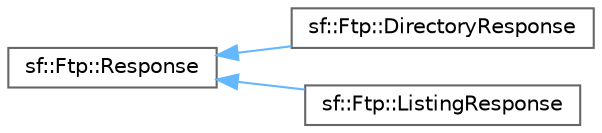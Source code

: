 digraph "Graphical Class Hierarchy"
{
 // LATEX_PDF_SIZE
  bgcolor="transparent";
  edge [fontname=Helvetica,fontsize=10,labelfontname=Helvetica,labelfontsize=10];
  node [fontname=Helvetica,fontsize=10,shape=box,height=0.2,width=0.4];
  rankdir="LR";
  Node0 [id="Node000000",label="sf::Ftp::Response",height=0.2,width=0.4,color="grey40", fillcolor="white", style="filled",URL="$classsf_1_1_ftp_1_1_response.html",tooltip="Define a FTP response."];
  Node0 -> Node1 [id="edge61_Node000000_Node000001",dir="back",color="steelblue1",style="solid",tooltip=" "];
  Node1 [id="Node000001",label="sf::Ftp::DirectoryResponse",height=0.2,width=0.4,color="grey40", fillcolor="white", style="filled",URL="$classsf_1_1_ftp_1_1_directory_response.html",tooltip="Specialization of FTP response returning a directory."];
  Node0 -> Node2 [id="edge62_Node000000_Node000002",dir="back",color="steelblue1",style="solid",tooltip=" "];
  Node2 [id="Node000002",label="sf::Ftp::ListingResponse",height=0.2,width=0.4,color="grey40", fillcolor="white", style="filled",URL="$classsf_1_1_ftp_1_1_listing_response.html",tooltip="Specialization of FTP response returning a filename listing."];
}
